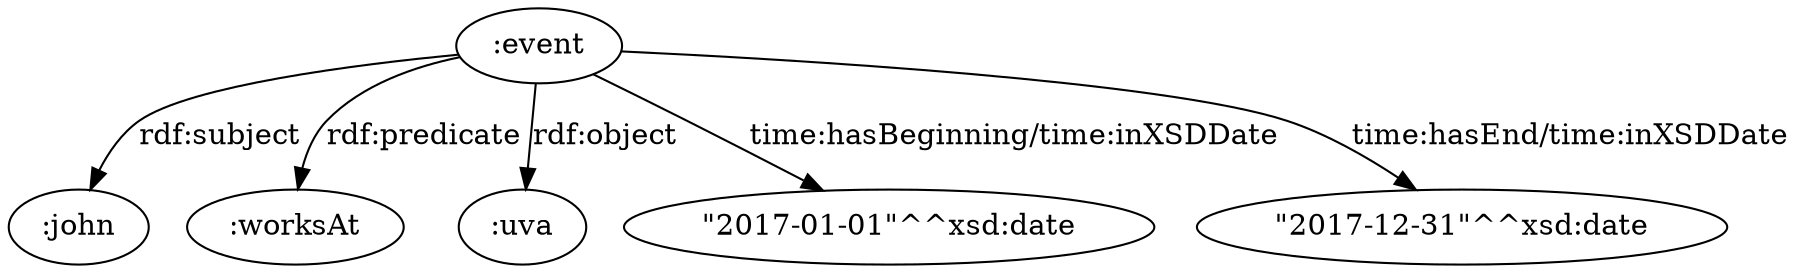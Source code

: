 digraph g {
  event [label=<:event>];
  s [label=<:john>];
  p [label=<:worksAt>];
  o [label=<:uva>];
  date1 [label=<"2017-01-01"^^xsd:date>];
  date2 [label=<"2017-12-31"^^xsd:date>];

  event -> s [label=<rdf:subject>];
  event -> p [label=<rdf:predicate>];
  event -> o [label=<rdf:object>];
  event -> date1 [label=<time:hasBeginning/time:inXSDDate>];
  event -> date2 [label=<time:hasEnd/time:inXSDDate>];
}
